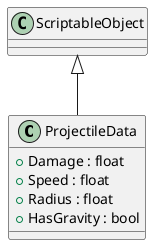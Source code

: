 @startuml
class ProjectileData {
    + Damage : float
    + Speed : float
    + Radius : float
    + HasGravity : bool
}
ScriptableObject <|-- ProjectileData
@enduml
